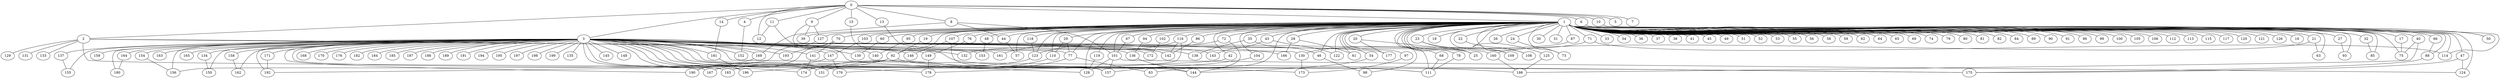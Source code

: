 
graph graphname {
    0 -- 1
0 -- 2
0 -- 3
0 -- 4
0 -- 5
0 -- 6
0 -- 7
0 -- 8
0 -- 9
0 -- 10
0 -- 11
0 -- 12
0 -- 13
0 -- 14
0 -- 15
1 -- 16
1 -- 17
1 -- 18
1 -- 19
1 -- 20
1 -- 21
1 -- 22
1 -- 23
1 -- 24
1 -- 25
1 -- 26
1 -- 27
1 -- 28
1 -- 29
1 -- 30
1 -- 31
1 -- 32
1 -- 33
1 -- 34
1 -- 35
1 -- 36
1 -- 37
1 -- 38
1 -- 39
1 -- 40
1 -- 41
1 -- 42
1 -- 43
1 -- 44
1 -- 45
1 -- 46
1 -- 47
1 -- 48
1 -- 49
1 -- 50
1 -- 51
1 -- 52
1 -- 53
1 -- 54
1 -- 55
1 -- 56
1 -- 57
1 -- 58
1 -- 59
1 -- 60
1 -- 61
1 -- 62
1 -- 63
1 -- 64
1 -- 65
1 -- 66
1 -- 67
1 -- 68
1 -- 69
1 -- 70
1 -- 71
1 -- 72
1 -- 73
1 -- 74
1 -- 75
1 -- 76
1 -- 77
1 -- 78
1 -- 79
1 -- 80
1 -- 81
1 -- 82
1 -- 83
1 -- 84
1 -- 85
1 -- 86
1 -- 87
1 -- 88
1 -- 89
1 -- 90
1 -- 91
1 -- 92
1 -- 93
1 -- 94
1 -- 95
1 -- 96
1 -- 97
1 -- 98
1 -- 99
1 -- 100
1 -- 101
1 -- 102
1 -- 103
1 -- 104
1 -- 105
1 -- 106
1 -- 107
1 -- 108
1 -- 109
1 -- 110
1 -- 111
1 -- 112
1 -- 113
1 -- 114
1 -- 115
1 -- 116
1 -- 117
1 -- 118
1 -- 119
1 -- 120
1 -- 121
1 -- 122
1 -- 123
1 -- 124
1 -- 125
1 -- 126
1 -- 127
1 -- 128
2 -- 129
2 -- 130
2 -- 131
2 -- 132
2 -- 133
2 -- 175
3 -- 134
3 -- 135
3 -- 136
3 -- 137
3 -- 138
3 -- 139
3 -- 140
3 -- 141
3 -- 142
3 -- 143
3 -- 144
3 -- 145
3 -- 146
3 -- 147
3 -- 148
3 -- 149
3 -- 150
3 -- 151
3 -- 152
3 -- 153
3 -- 154
3 -- 155
3 -- 156
3 -- 157
3 -- 158
3 -- 159
3 -- 160
3 -- 161
3 -- 162
3 -- 163
3 -- 164
3 -- 165
3 -- 166
3 -- 167
3 -- 168
3 -- 169
3 -- 170
3 -- 171
3 -- 172
3 -- 173
3 -- 174
3 -- 175
3 -- 176
3 -- 177
3 -- 178
3 -- 179
3 -- 180
3 -- 181
3 -- 182
3 -- 183
3 -- 184
3 -- 185
3 -- 186
3 -- 187
3 -- 188
3 -- 189
3 -- 190
3 -- 191
3 -- 192
3 -- 193
3 -- 194
3 -- 195
3 -- 196
3 -- 197
3 -- 198
3 -- 199
4 -- 152
6 -- 50
8 -- 44
8 -- 169
8 -- 101
9 -- 39
9 -- 127
9 -- 77
10 -- 114
11 -- 128
11 -- 12
13 -- 142
14 -- 181
15 -- 111
17 -- 75
19 -- 92
20 -- 25
20 -- 177
21 -- 160
21 -- 63
22 -- 108
23 -- 109
23 -- 25
24 -- 73
27 -- 93
28 -- 61
28 -- 166
29 -- 110
29 -- 77
32 -- 85
35 -- 46
35 -- 138
40 -- 186
40 -- 75
42 -- 178
43 -- 143
43 -- 122
44 -- 57
46 -- 98
47 -- 124
47 -- 175
48 -- 153
54 -- 144
60 -- 139
66 -- 88
67 -- 101
68 -- 111
70 -- 141
70 -- 193
70 -- 190
71 -- 114
71 -- 130
72 -- 144
72 -- 123
76 -- 149
77 -- 151
77 -- 83
78 -- 111
86 -- 142
87 -- 132
88 -- 175
92 -- 167
92 -- 192
92 -- 111
94 -- 136
95 -- 140
97 -- 173
101 -- 128
101 -- 124
101 -- 157
102 -- 172
103 -- 147
104 -- 157
107 -- 157
107 -- 146
110 -- 174
116 -- 142
116 -- 179
116 -- 161
118 -- 123
119 -- 128
123 -- 196
125 -- 186
127 -- 156
130 -- 173
134 -- 150
136 -- 144
137 -- 155
141 -- 174
147 -- 183
147 -- 179
149 -- 178
154 -- 156
158 -- 162
160 -- 186
164 -- 180
169 -- 190
171 -- 192
181 -- 196

}

